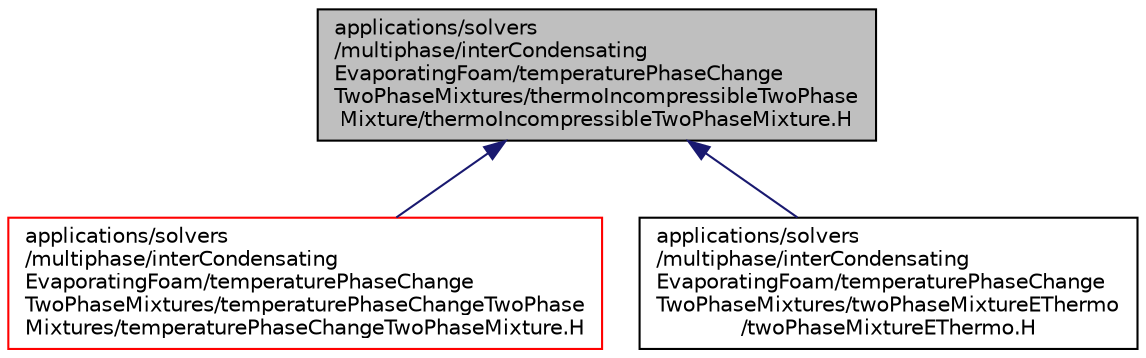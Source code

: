 digraph "applications/solvers/multiphase/interCondensatingEvaporatingFoam/temperaturePhaseChangeTwoPhaseMixtures/thermoIncompressibleTwoPhaseMixture/thermoIncompressibleTwoPhaseMixture.H"
{
  bgcolor="transparent";
  edge [fontname="Helvetica",fontsize="10",labelfontname="Helvetica",labelfontsize="10"];
  node [fontname="Helvetica",fontsize="10",shape=record];
  Node1 [label="applications/solvers\l/multiphase/interCondensating\lEvaporatingFoam/temperaturePhaseChange\lTwoPhaseMixtures/thermoIncompressibleTwoPhase\lMixture/thermoIncompressibleTwoPhaseMixture.H",height=0.2,width=0.4,color="black", fillcolor="grey75", style="filled" fontcolor="black"];
  Node1 -> Node2 [dir="back",color="midnightblue",fontsize="10",style="solid",fontname="Helvetica"];
  Node2 [label="applications/solvers\l/multiphase/interCondensating\lEvaporatingFoam/temperaturePhaseChange\lTwoPhaseMixtures/temperaturePhaseChangeTwoPhase\lMixtures/temperaturePhaseChangeTwoPhaseMixture.H",height=0.2,width=0.4,color="red",URL="$temperaturePhaseChangeTwoPhaseMixture_8H.html"];
  Node1 -> Node3 [dir="back",color="midnightblue",fontsize="10",style="solid",fontname="Helvetica"];
  Node3 [label="applications/solvers\l/multiphase/interCondensating\lEvaporatingFoam/temperaturePhaseChange\lTwoPhaseMixtures/twoPhaseMixtureEThermo\l/twoPhaseMixtureEThermo.H",height=0.2,width=0.4,color="black",URL="$twoPhaseMixtureEThermo_8H.html"];
}
